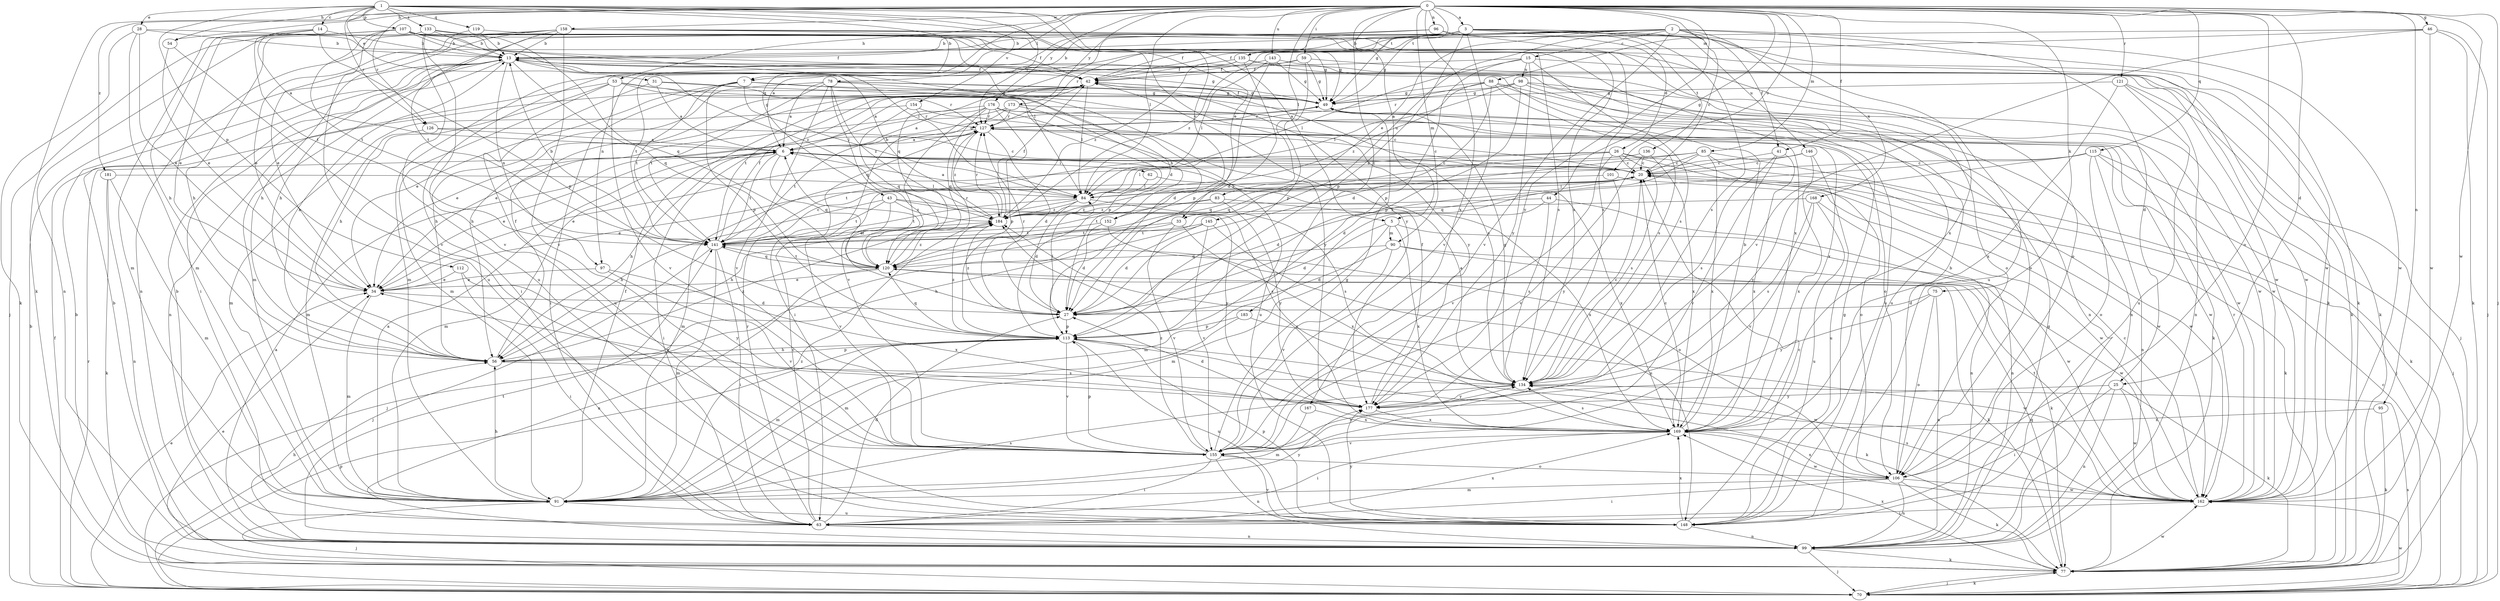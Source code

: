 strict digraph  {
0;
1;
2;
3;
5;
6;
7;
13;
14;
15;
20;
25;
26;
27;
28;
31;
33;
34;
41;
42;
43;
44;
46;
49;
53;
54;
56;
59;
62;
63;
70;
75;
77;
78;
83;
84;
85;
88;
90;
91;
95;
96;
97;
98;
99;
101;
106;
107;
112;
113;
115;
119;
120;
121;
126;
127;
133;
134;
135;
136;
141;
143;
145;
146;
148;
152;
154;
155;
158;
162;
167;
168;
169;
173;
176;
177;
181;
183;
184;
0 -> 3  [label=a];
0 -> 5  [label=a];
0 -> 25  [label=d];
0 -> 41  [label=f];
0 -> 43  [label=g];
0 -> 44  [label=g];
0 -> 46  [label=g];
0 -> 49  [label=g];
0 -> 53  [label=h];
0 -> 54  [label=h];
0 -> 59  [label=i];
0 -> 70  [label=j];
0 -> 75  [label=k];
0 -> 77  [label=k];
0 -> 78  [label=l];
0 -> 83  [label=l];
0 -> 84  [label=l];
0 -> 85  [label=m];
0 -> 88  [label=m];
0 -> 90  [label=m];
0 -> 95  [label=n];
0 -> 96  [label=n];
0 -> 101  [label=o];
0 -> 106  [label=o];
0 -> 115  [label=q];
0 -> 121  [label=r];
0 -> 126  [label=r];
0 -> 143  [label=u];
0 -> 158  [label=w];
0 -> 162  [label=w];
0 -> 167  [label=x];
0 -> 173  [label=y];
0 -> 176  [label=y];
0 -> 177  [label=y];
0 -> 181  [label=z];
0 -> 183  [label=z];
1 -> 5  [label=a];
1 -> 7  [label=b];
1 -> 14  [label=c];
1 -> 28  [label=e];
1 -> 31  [label=e];
1 -> 33  [label=e];
1 -> 54  [label=h];
1 -> 107  [label=p];
1 -> 112  [label=p];
1 -> 119  [label=q];
1 -> 126  [label=r];
1 -> 127  [label=r];
1 -> 133  [label=s];
1 -> 152  [label=v];
1 -> 154  [label=v];
2 -> 6  [label=a];
2 -> 7  [label=b];
2 -> 15  [label=c];
2 -> 20  [label=c];
2 -> 25  [label=d];
2 -> 33  [label=e];
2 -> 41  [label=f];
2 -> 42  [label=f];
2 -> 135  [label=t];
2 -> 145  [label=u];
2 -> 155  [label=v];
2 -> 162  [label=w];
2 -> 168  [label=x];
3 -> 13  [label=b];
3 -> 26  [label=d];
3 -> 42  [label=f];
3 -> 49  [label=g];
3 -> 77  [label=k];
3 -> 97  [label=n];
3 -> 113  [label=p];
3 -> 120  [label=q];
3 -> 127  [label=r];
3 -> 134  [label=s];
3 -> 135  [label=t];
3 -> 136  [label=t];
3 -> 146  [label=u];
3 -> 148  [label=u];
3 -> 155  [label=v];
5 -> 27  [label=d];
5 -> 90  [label=m];
5 -> 91  [label=m];
5 -> 162  [label=w];
5 -> 169  [label=x];
6 -> 20  [label=c];
6 -> 34  [label=e];
6 -> 49  [label=g];
6 -> 56  [label=h];
6 -> 62  [label=i];
6 -> 63  [label=i];
6 -> 91  [label=m];
6 -> 120  [label=q];
6 -> 141  [label=t];
7 -> 34  [label=e];
7 -> 49  [label=g];
7 -> 63  [label=i];
7 -> 84  [label=l];
7 -> 113  [label=p];
7 -> 141  [label=t];
7 -> 177  [label=y];
13 -> 42  [label=f];
13 -> 49  [label=g];
13 -> 63  [label=i];
13 -> 91  [label=m];
13 -> 97  [label=n];
13 -> 120  [label=q];
13 -> 162  [label=w];
13 -> 184  [label=z];
14 -> 6  [label=a];
14 -> 13  [label=b];
14 -> 70  [label=j];
14 -> 113  [label=p];
14 -> 141  [label=t];
15 -> 77  [label=k];
15 -> 84  [label=l];
15 -> 91  [label=m];
15 -> 98  [label=n];
15 -> 113  [label=p];
15 -> 134  [label=s];
15 -> 177  [label=y];
20 -> 6  [label=a];
20 -> 27  [label=d];
20 -> 34  [label=e];
20 -> 77  [label=k];
20 -> 84  [label=l];
25 -> 63  [label=i];
25 -> 77  [label=k];
25 -> 99  [label=n];
25 -> 162  [label=w];
25 -> 177  [label=y];
26 -> 20  [label=c];
26 -> 84  [label=l];
26 -> 106  [label=o];
26 -> 120  [label=q];
26 -> 134  [label=s];
26 -> 141  [label=t];
26 -> 155  [label=v];
26 -> 162  [label=w];
27 -> 6  [label=a];
27 -> 84  [label=l];
27 -> 113  [label=p];
27 -> 127  [label=r];
27 -> 184  [label=z];
28 -> 13  [label=b];
28 -> 34  [label=e];
28 -> 49  [label=g];
28 -> 77  [label=k];
28 -> 91  [label=m];
31 -> 6  [label=a];
31 -> 49  [label=g];
31 -> 127  [label=r];
31 -> 148  [label=u];
33 -> 70  [label=j];
33 -> 141  [label=t];
33 -> 155  [label=v];
33 -> 169  [label=x];
34 -> 27  [label=d];
34 -> 91  [label=m];
41 -> 20  [label=c];
41 -> 134  [label=s];
41 -> 155  [label=v];
41 -> 169  [label=x];
42 -> 49  [label=g];
42 -> 56  [label=h];
42 -> 84  [label=l];
42 -> 134  [label=s];
42 -> 141  [label=t];
42 -> 177  [label=y];
43 -> 56  [label=h];
43 -> 134  [label=s];
43 -> 141  [label=t];
43 -> 155  [label=v];
43 -> 177  [label=y];
43 -> 184  [label=z];
44 -> 91  [label=m];
44 -> 99  [label=n];
44 -> 134  [label=s];
44 -> 184  [label=z];
46 -> 13  [label=b];
46 -> 70  [label=j];
46 -> 77  [label=k];
46 -> 155  [label=v];
46 -> 162  [label=w];
46 -> 184  [label=z];
49 -> 42  [label=f];
49 -> 127  [label=r];
53 -> 27  [label=d];
53 -> 49  [label=g];
53 -> 56  [label=h];
53 -> 91  [label=m];
53 -> 99  [label=n];
53 -> 113  [label=p];
53 -> 155  [label=v];
54 -> 34  [label=e];
54 -> 155  [label=v];
56 -> 13  [label=b];
56 -> 42  [label=f];
56 -> 113  [label=p];
56 -> 134  [label=s];
56 -> 184  [label=z];
59 -> 42  [label=f];
59 -> 49  [label=g];
59 -> 113  [label=p];
59 -> 141  [label=t];
59 -> 162  [label=w];
62 -> 84  [label=l];
62 -> 169  [label=x];
63 -> 13  [label=b];
63 -> 20  [label=c];
63 -> 27  [label=d];
63 -> 99  [label=n];
63 -> 127  [label=r];
63 -> 169  [label=x];
70 -> 13  [label=b];
70 -> 20  [label=c];
70 -> 34  [label=e];
70 -> 42  [label=f];
70 -> 77  [label=k];
70 -> 113  [label=p];
70 -> 127  [label=r];
70 -> 134  [label=s];
70 -> 162  [label=w];
75 -> 27  [label=d];
75 -> 99  [label=n];
75 -> 106  [label=o];
75 -> 177  [label=y];
77 -> 13  [label=b];
77 -> 34  [label=e];
77 -> 70  [label=j];
77 -> 120  [label=q];
77 -> 162  [label=w];
77 -> 169  [label=x];
78 -> 6  [label=a];
78 -> 49  [label=g];
78 -> 56  [label=h];
78 -> 120  [label=q];
78 -> 141  [label=t];
78 -> 155  [label=v];
78 -> 162  [label=w];
78 -> 169  [label=x];
78 -> 184  [label=z];
83 -> 141  [label=t];
83 -> 169  [label=x];
83 -> 177  [label=y];
83 -> 184  [label=z];
84 -> 6  [label=a];
84 -> 27  [label=d];
84 -> 56  [label=h];
84 -> 134  [label=s];
84 -> 141  [label=t];
84 -> 184  [label=z];
85 -> 20  [label=c];
85 -> 27  [label=d];
85 -> 70  [label=j];
85 -> 91  [label=m];
85 -> 120  [label=q];
85 -> 162  [label=w];
85 -> 169  [label=x];
88 -> 27  [label=d];
88 -> 49  [label=g];
88 -> 99  [label=n];
88 -> 127  [label=r];
88 -> 134  [label=s];
88 -> 148  [label=u];
88 -> 184  [label=z];
90 -> 27  [label=d];
90 -> 77  [label=k];
90 -> 120  [label=q];
90 -> 155  [label=v];
90 -> 162  [label=w];
91 -> 6  [label=a];
91 -> 42  [label=f];
91 -> 56  [label=h];
91 -> 70  [label=j];
91 -> 134  [label=s];
91 -> 148  [label=u];
91 -> 177  [label=y];
91 -> 184  [label=z];
95 -> 77  [label=k];
95 -> 169  [label=x];
96 -> 13  [label=b];
96 -> 56  [label=h];
96 -> 162  [label=w];
96 -> 169  [label=x];
97 -> 34  [label=e];
97 -> 155  [label=v];
97 -> 169  [label=x];
98 -> 6  [label=a];
98 -> 49  [label=g];
98 -> 84  [label=l];
98 -> 99  [label=n];
98 -> 113  [label=p];
98 -> 148  [label=u];
98 -> 162  [label=w];
99 -> 6  [label=a];
99 -> 13  [label=b];
99 -> 49  [label=g];
99 -> 56  [label=h];
99 -> 70  [label=j];
99 -> 77  [label=k];
99 -> 141  [label=t];
101 -> 84  [label=l];
101 -> 162  [label=w];
101 -> 177  [label=y];
106 -> 13  [label=b];
106 -> 63  [label=i];
106 -> 77  [label=k];
106 -> 91  [label=m];
106 -> 99  [label=n];
106 -> 162  [label=w];
106 -> 169  [label=x];
107 -> 13  [label=b];
107 -> 27  [label=d];
107 -> 34  [label=e];
107 -> 42  [label=f];
107 -> 56  [label=h];
107 -> 84  [label=l];
107 -> 91  [label=m];
107 -> 134  [label=s];
107 -> 141  [label=t];
107 -> 148  [label=u];
107 -> 169  [label=x];
112 -> 34  [label=e];
112 -> 63  [label=i];
112 -> 177  [label=y];
113 -> 56  [label=h];
113 -> 77  [label=k];
113 -> 91  [label=m];
113 -> 120  [label=q];
113 -> 148  [label=u];
113 -> 155  [label=v];
113 -> 162  [label=w];
113 -> 184  [label=z];
115 -> 20  [label=c];
115 -> 70  [label=j];
115 -> 77  [label=k];
115 -> 99  [label=n];
115 -> 106  [label=o];
115 -> 120  [label=q];
115 -> 177  [label=y];
119 -> 13  [label=b];
119 -> 34  [label=e];
119 -> 134  [label=s];
120 -> 34  [label=e];
120 -> 77  [label=k];
120 -> 99  [label=n];
120 -> 127  [label=r];
120 -> 141  [label=t];
120 -> 184  [label=z];
121 -> 49  [label=g];
121 -> 70  [label=j];
121 -> 99  [label=n];
121 -> 148  [label=u];
121 -> 169  [label=x];
126 -> 6  [label=a];
126 -> 20  [label=c];
126 -> 91  [label=m];
127 -> 6  [label=a];
127 -> 20  [label=c];
127 -> 27  [label=d];
127 -> 141  [label=t];
127 -> 162  [label=w];
127 -> 184  [label=z];
133 -> 13  [label=b];
133 -> 42  [label=f];
133 -> 49  [label=g];
133 -> 56  [label=h];
133 -> 84  [label=l];
133 -> 99  [label=n];
133 -> 120  [label=q];
133 -> 148  [label=u];
133 -> 155  [label=v];
134 -> 6  [label=a];
134 -> 20  [label=c];
134 -> 49  [label=g];
134 -> 177  [label=y];
135 -> 27  [label=d];
135 -> 42  [label=f];
135 -> 63  [label=i];
135 -> 77  [label=k];
135 -> 106  [label=o];
135 -> 184  [label=z];
136 -> 20  [label=c];
136 -> 34  [label=e];
136 -> 155  [label=v];
136 -> 169  [label=x];
141 -> 13  [label=b];
141 -> 20  [label=c];
141 -> 42  [label=f];
141 -> 63  [label=i];
141 -> 70  [label=j];
141 -> 91  [label=m];
141 -> 120  [label=q];
143 -> 42  [label=f];
143 -> 49  [label=g];
143 -> 84  [label=l];
143 -> 106  [label=o];
143 -> 113  [label=p];
145 -> 27  [label=d];
145 -> 56  [label=h];
145 -> 141  [label=t];
145 -> 148  [label=u];
145 -> 155  [label=v];
146 -> 20  [label=c];
146 -> 148  [label=u];
146 -> 169  [label=x];
146 -> 184  [label=z];
148 -> 20  [label=c];
148 -> 49  [label=g];
148 -> 99  [label=n];
148 -> 113  [label=p];
148 -> 155  [label=v];
148 -> 169  [label=x];
148 -> 177  [label=y];
152 -> 27  [label=d];
152 -> 106  [label=o];
152 -> 141  [label=t];
154 -> 91  [label=m];
154 -> 106  [label=o];
154 -> 120  [label=q];
154 -> 127  [label=r];
155 -> 49  [label=g];
155 -> 63  [label=i];
155 -> 99  [label=n];
155 -> 106  [label=o];
155 -> 113  [label=p];
155 -> 134  [label=s];
155 -> 184  [label=z];
158 -> 13  [label=b];
158 -> 34  [label=e];
158 -> 56  [label=h];
158 -> 77  [label=k];
158 -> 99  [label=n];
158 -> 106  [label=o];
158 -> 134  [label=s];
158 -> 141  [label=t];
158 -> 155  [label=v];
158 -> 177  [label=y];
162 -> 20  [label=c];
162 -> 63  [label=i];
162 -> 127  [label=r];
162 -> 134  [label=s];
162 -> 141  [label=t];
167 -> 91  [label=m];
167 -> 169  [label=x];
168 -> 99  [label=n];
168 -> 134  [label=s];
168 -> 148  [label=u];
168 -> 155  [label=v];
168 -> 184  [label=z];
169 -> 13  [label=b];
169 -> 20  [label=c];
169 -> 63  [label=i];
169 -> 134  [label=s];
169 -> 155  [label=v];
169 -> 162  [label=w];
169 -> 184  [label=z];
173 -> 34  [label=e];
173 -> 63  [label=i];
173 -> 127  [label=r];
173 -> 162  [label=w];
173 -> 152  [label=h];
176 -> 6  [label=a];
176 -> 20  [label=c];
176 -> 34  [label=e];
176 -> 77  [label=k];
176 -> 113  [label=p];
176 -> 120  [label=q];
176 -> 127  [label=r];
176 -> 148  [label=u];
176 -> 155  [label=v];
177 -> 27  [label=d];
177 -> 34  [label=e];
177 -> 42  [label=f];
177 -> 169  [label=x];
181 -> 77  [label=k];
181 -> 84  [label=l];
181 -> 91  [label=m];
181 -> 99  [label=n];
183 -> 91  [label=m];
183 -> 113  [label=p];
183 -> 162  [label=w];
184 -> 13  [label=b];
184 -> 42  [label=f];
184 -> 127  [label=r];
184 -> 141  [label=t];
}
